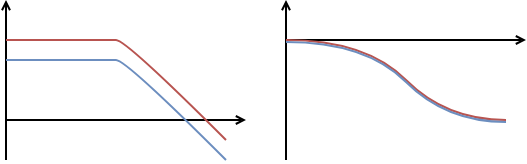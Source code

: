<mxfile version="16.1.2" type="device"><diagram id="PHjEE_tYsPn7fcCQc_cB" name="Page-1"><mxGraphModel dx="85" dy="67" grid="1" gridSize="10" guides="1" tooltips="1" connect="1" arrows="1" fold="1" page="1" pageScale="1" pageWidth="827" pageHeight="1169" math="0" shadow="0"><root><mxCell id="0"/><mxCell id="1" parent="0"/><mxCell id="ITSz3YMHsk7jCdU6QYkX-1" value="" style="endArrow=open;html=1;rounded=0;endFill=0;startSize=6;endSize=3;curved=1;" edge="1" parent="1"><mxGeometry width="50" height="50" relative="1" as="geometry"><mxPoint x="240" y="200" as="sourcePoint"/><mxPoint x="240" y="120" as="targetPoint"/></mxGeometry></mxCell><mxCell id="ITSz3YMHsk7jCdU6QYkX-2" value="" style="endArrow=open;html=1;rounded=0;endFill=0;startSize=6;endSize=3;curved=1;" edge="1" parent="1"><mxGeometry width="50" height="50" relative="1" as="geometry"><mxPoint x="240" y="180" as="sourcePoint"/><mxPoint x="360" y="180" as="targetPoint"/></mxGeometry></mxCell><mxCell id="ITSz3YMHsk7jCdU6QYkX-3" value="" style="endArrow=none;html=1;rounded=0;startSize=6;endSize=3;curved=1;fillColor=#dae8fc;strokeColor=#6c8ebf;" edge="1" parent="1"><mxGeometry width="50" height="50" relative="1" as="geometry"><mxPoint x="240" y="150" as="sourcePoint"/><mxPoint x="350" y="200" as="targetPoint"/><Array as="points"><mxPoint x="290" y="150"/><mxPoint x="300" y="150"/></Array></mxGeometry></mxCell><mxCell id="ITSz3YMHsk7jCdU6QYkX-4" value="" style="endArrow=none;html=1;rounded=0;startSize=6;endSize=3;curved=1;fillColor=#f8cecc;strokeColor=#b85450;" edge="1" parent="1"><mxGeometry width="50" height="50" relative="1" as="geometry"><mxPoint x="240" y="140" as="sourcePoint"/><mxPoint x="350" y="190" as="targetPoint"/><Array as="points"><mxPoint x="290" y="140"/><mxPoint x="300" y="140"/></Array></mxGeometry></mxCell><mxCell id="ITSz3YMHsk7jCdU6QYkX-5" value="" style="endArrow=open;html=1;rounded=0;endFill=0;startSize=6;endSize=3;curved=1;" edge="1" parent="1"><mxGeometry width="50" height="50" relative="1" as="geometry"><mxPoint x="380" y="200" as="sourcePoint"/><mxPoint x="380" y="120" as="targetPoint"/></mxGeometry></mxCell><mxCell id="ITSz3YMHsk7jCdU6QYkX-6" value="" style="endArrow=open;html=1;rounded=0;endFill=0;startSize=6;endSize=3;curved=1;" edge="1" parent="1"><mxGeometry width="50" height="50" relative="1" as="geometry"><mxPoint x="380" y="140" as="sourcePoint"/><mxPoint x="500" y="140" as="targetPoint"/></mxGeometry></mxCell><mxCell id="ITSz3YMHsk7jCdU6QYkX-8" value="" style="endArrow=none;html=1;rounded=0;startSize=6;endSize=3;curved=1;fillColor=#f8cecc;strokeColor=#b85450;" edge="1" parent="1"><mxGeometry width="50" height="50" relative="1" as="geometry"><mxPoint x="380" y="140" as="sourcePoint"/><mxPoint x="490" y="180" as="targetPoint"/><Array as="points"><mxPoint x="420" y="140"/><mxPoint x="460" y="180"/></Array></mxGeometry></mxCell><mxCell id="ITSz3YMHsk7jCdU6QYkX-9" value="" style="endArrow=none;html=1;rounded=0;startSize=6;endSize=3;curved=1;fillColor=#dae8fc;strokeColor=#6c8ebf;" edge="1" parent="1"><mxGeometry width="50" height="50" relative="1" as="geometry"><mxPoint x="380" y="141" as="sourcePoint"/><mxPoint x="490" y="181" as="targetPoint"/><Array as="points"><mxPoint x="420" y="141"/><mxPoint x="460" y="181"/></Array></mxGeometry></mxCell></root></mxGraphModel></diagram></mxfile>